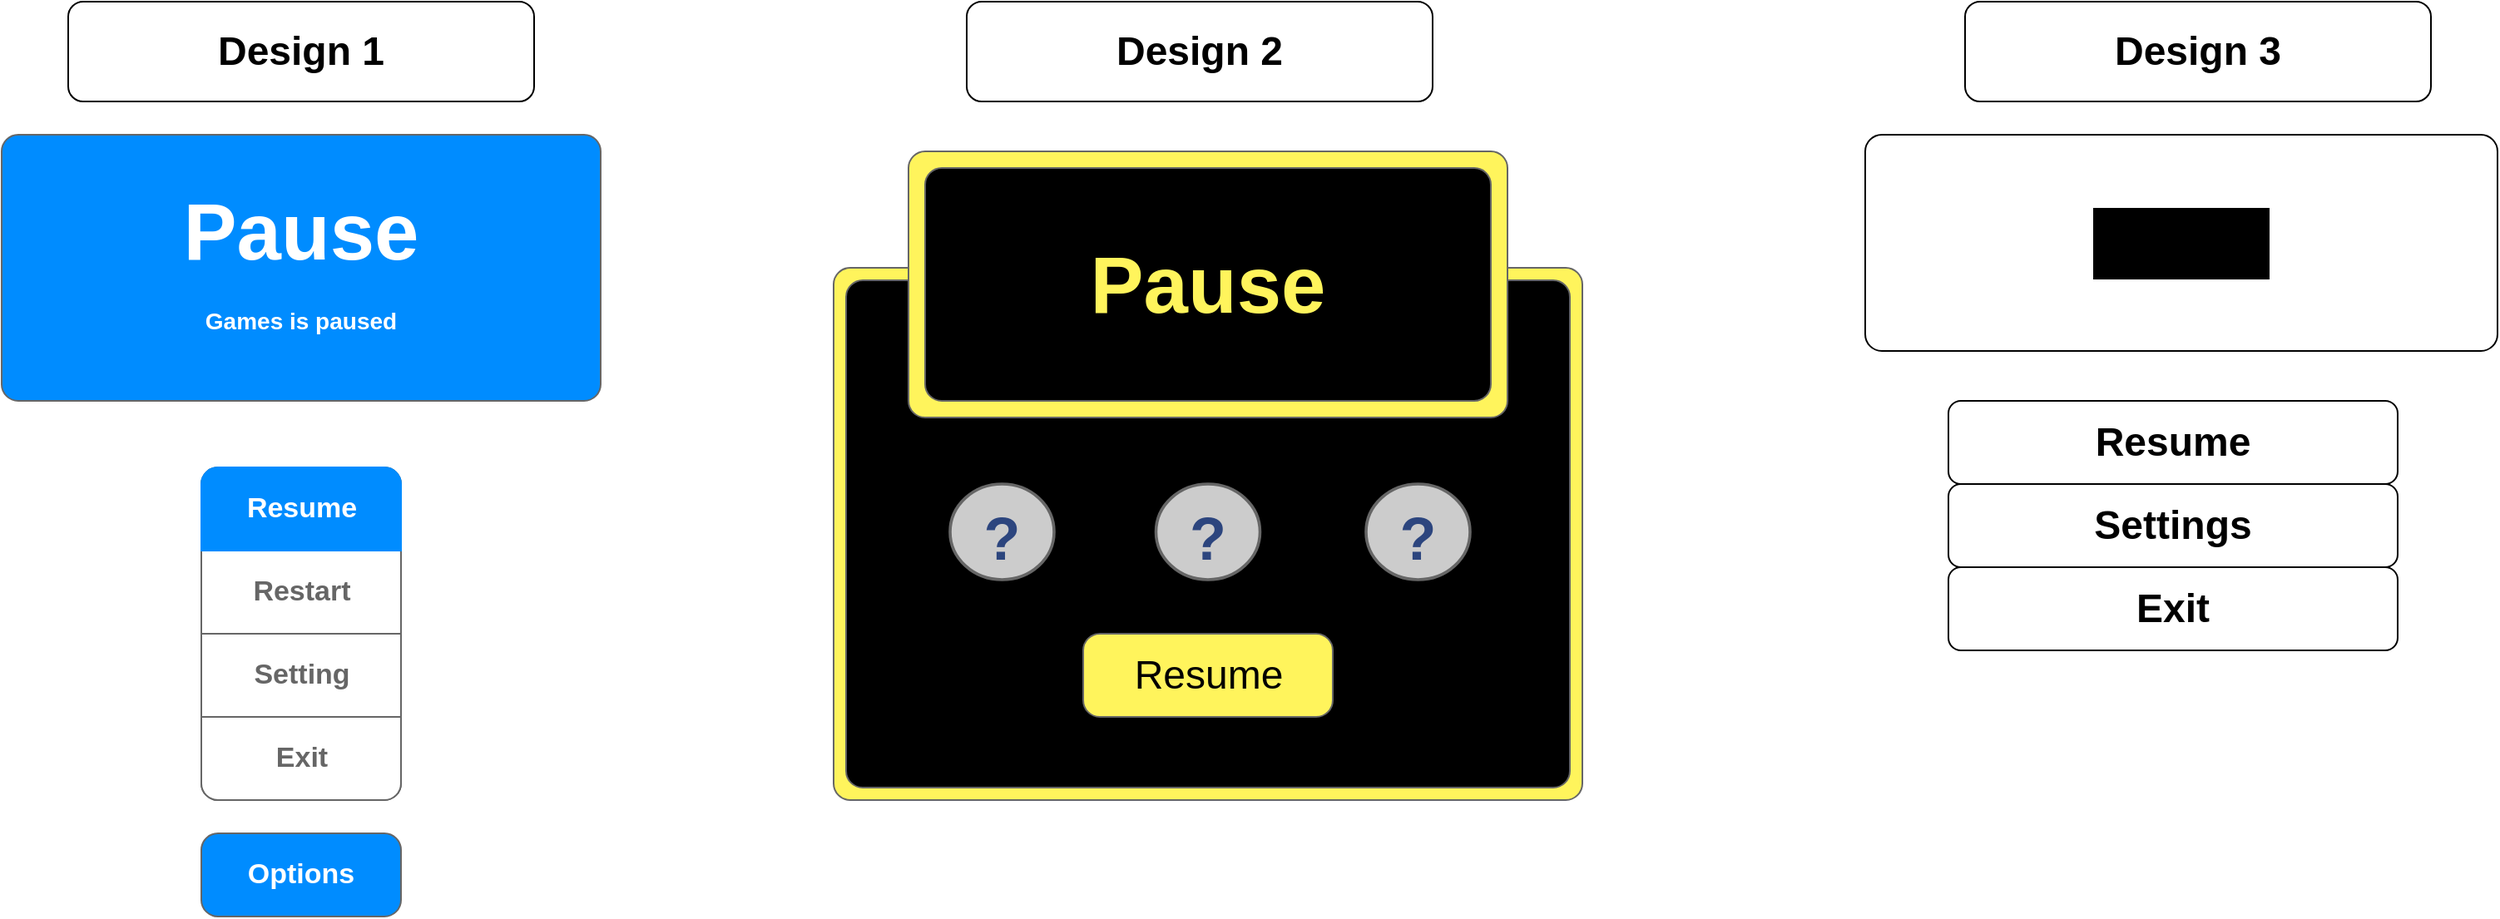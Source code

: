 <mxfile>
    <diagram id="sOKbSHmbE_Tj8as40604" name="Page-1">
        <mxGraphModel dx="1130" dy="1892" grid="1" gridSize="10" guides="1" tooltips="1" connect="1" arrows="1" fold="1" page="1" pageScale="1" pageWidth="850" pageHeight="1100" math="0" shadow="0">
            <root>
                <mxCell id="0"/>
                <mxCell id="1" parent="0"/>
                <mxCell id="11" value="" style="strokeWidth=1;shadow=0;dashed=0;align=center;html=1;shape=mxgraph.mockup.buttons.multiButton;fillColor=#008cff;strokeColor=#666666;mainText=;subText=;" parent="1" vertex="1">
                    <mxGeometry x="40" y="40" width="360" height="160" as="geometry"/>
                </mxCell>
                <mxCell id="12" value="&lt;font style=&quot;font-size: 48px;&quot;&gt;Pause&lt;/font&gt;" style="strokeWidth=1;shadow=0;dashed=0;align=center;html=1;shape=mxgraph.mockup.anchor;fontSize=16;fontColor=#ffffff;fontStyle=1;whiteSpace=wrap;" parent="11" vertex="1">
                    <mxGeometry y="25.6" width="360" height="64" as="geometry"/>
                </mxCell>
                <mxCell id="13" value="&lt;font style=&quot;font-size: 14px;&quot;&gt;Games is paused&lt;/font&gt;" style="strokeWidth=1;shadow=0;dashed=0;align=center;html=1;shape=mxgraph.mockup.anchor;fontSize=12;fontColor=#ffffff;fontStyle=1;whiteSpace=wrap;" parent="11" vertex="1">
                    <mxGeometry y="96" width="360" height="32" as="geometry"/>
                </mxCell>
                <mxCell id="14" value="" style="strokeWidth=1;shadow=0;dashed=0;align=center;html=1;shape=mxgraph.mockup.rrect;rSize=10;strokeColor=#666666;" parent="1" vertex="1">
                    <mxGeometry x="160" y="240" width="120" height="200" as="geometry"/>
                </mxCell>
                <mxCell id="15" value="Restart" style="strokeColor=inherit;fillColor=inherit;gradientColor=inherit;strokeWidth=1;shadow=0;dashed=0;align=center;html=1;shape=mxgraph.mockup.rrect;rSize=0;fontSize=17;fontColor=#666666;fontStyle=1;resizeWidth=1;" parent="14" vertex="1">
                    <mxGeometry width="120" height="50" relative="1" as="geometry">
                        <mxPoint y="50" as="offset"/>
                    </mxGeometry>
                </mxCell>
                <mxCell id="16" value="Setting" style="strokeColor=inherit;fillColor=inherit;gradientColor=inherit;strokeWidth=1;shadow=0;dashed=0;align=center;html=1;shape=mxgraph.mockup.rrect;rSize=0;fontSize=17;fontColor=#666666;fontStyle=1;resizeWidth=1;" parent="14" vertex="1">
                    <mxGeometry width="120" height="50" relative="1" as="geometry">
                        <mxPoint y="100" as="offset"/>
                    </mxGeometry>
                </mxCell>
                <mxCell id="17" value="Exit" style="strokeColor=inherit;fillColor=inherit;gradientColor=inherit;strokeWidth=1;shadow=0;dashed=0;align=center;html=1;shape=mxgraph.mockup.bottomButton;rSize=10;fontSize=17;fontColor=#666666;fontStyle=1;resizeWidth=1;" parent="14" vertex="1">
                    <mxGeometry y="1" width="120" height="50" relative="1" as="geometry">
                        <mxPoint y="-50" as="offset"/>
                    </mxGeometry>
                </mxCell>
                <mxCell id="18" value="Resume" style="strokeWidth=1;shadow=0;dashed=0;align=center;html=1;shape=mxgraph.mockup.topButton;rSize=10;fontSize=17;fontColor=#ffffff;fontStyle=1;fillColor=#008cff;strokeColor=#008cff;resizeWidth=1;" parent="14" vertex="1">
                    <mxGeometry width="120" height="50" relative="1" as="geometry"/>
                </mxCell>
                <mxCell id="19" value="Options" style="strokeWidth=1;shadow=0;dashed=0;align=center;html=1;shape=mxgraph.mockup.buttons.button;strokeColor=#666666;fontColor=#ffffff;mainText=;buttonStyle=round;fontSize=17;fontStyle=1;fillColor=#008cff;whiteSpace=wrap;" parent="1" vertex="1">
                    <mxGeometry x="160" y="460" width="120" height="50" as="geometry"/>
                </mxCell>
                <mxCell id="20" value="&lt;b&gt;&lt;font style=&quot;font-size: 24px;&quot;&gt;Design 1&lt;/font&gt;&lt;/b&gt;" style="rounded=1;whiteSpace=wrap;html=1;" vertex="1" parent="1">
                    <mxGeometry x="80" y="-40" width="280" height="60" as="geometry"/>
                </mxCell>
                <mxCell id="21" value="&lt;b style=&quot;font-size: 12px;&quot;&gt;&lt;font style=&quot;font-size: 24px;&quot;&gt;Design 2&lt;/font&gt;&lt;/b&gt;" style="rounded=1;whiteSpace=wrap;html=1;fontSize=24;" vertex="1" parent="1">
                    <mxGeometry x="620" y="-40" width="280" height="60" as="geometry"/>
                </mxCell>
                <mxCell id="27" value="" style="strokeWidth=1;shadow=0;dashed=0;align=center;html=1;shape=mxgraph.mockup.buttons.multiButton;fillColor=#FFF45C;strokeColor=#666666;mainText=;subText=;" vertex="1" parent="1">
                    <mxGeometry x="540" y="120" width="450" height="320" as="geometry"/>
                </mxCell>
                <mxCell id="29" value="" style="strokeWidth=1;shadow=0;dashed=0;align=center;html=1;shape=mxgraph.mockup.anchor;fontSize=12;fontColor=#ffffff;fontStyle=1;whiteSpace=wrap;" vertex="1" parent="27">
                    <mxGeometry y="192" width="450" height="64" as="geometry"/>
                </mxCell>
                <mxCell id="42" value="" style="strokeWidth=1;shadow=0;dashed=0;align=center;html=1;shape=mxgraph.mockup.buttons.multiButton;fillColor=#000000;strokeColor=#666666;mainText=;subText=;" vertex="1" parent="27">
                    <mxGeometry x="7.5" y="7.5" width="435" height="305" as="geometry"/>
                </mxCell>
                <mxCell id="43" value="" style="strokeWidth=1;shadow=0;dashed=0;align=center;html=1;shape=mxgraph.mockup.anchor;fontSize=12;fontColor=#ffffff;fontStyle=1;whiteSpace=wrap;" vertex="1" parent="42">
                    <mxGeometry y="183" width="435" height="61" as="geometry"/>
                </mxCell>
                <mxCell id="30" value="" style="strokeWidth=1;shadow=0;dashed=0;align=center;html=1;shape=mxgraph.mockup.buttons.multiButton;fillColor=#FFF45C;strokeColor=#666666;mainText=;subText=;" vertex="1" parent="42">
                    <mxGeometry x="37.5" y="-77.5" width="360" height="160" as="geometry"/>
                </mxCell>
                <mxCell id="32" value="" style="strokeWidth=1;shadow=0;dashed=0;align=center;html=1;shape=mxgraph.mockup.anchor;fontSize=12;fontColor=#ffffff;fontStyle=1;whiteSpace=wrap;" vertex="1" parent="30">
                    <mxGeometry y="96" width="360" height="32" as="geometry"/>
                </mxCell>
                <mxCell id="39" value="" style="strokeWidth=1;shadow=0;dashed=0;align=center;html=1;shape=mxgraph.mockup.buttons.multiButton;fillColor=#000000;strokeColor=#666666;mainText=;subText=;" vertex="1" parent="30">
                    <mxGeometry x="10" y="10" width="340" height="140" as="geometry"/>
                </mxCell>
                <mxCell id="40" value="&lt;font color=&quot;#fff45c&quot; style=&quot;font-size: 48px;&quot;&gt;Pause&lt;/font&gt;" style="strokeWidth=1;shadow=0;dashed=0;align=center;html=1;shape=mxgraph.mockup.anchor;fontSize=16;fontColor=#ffffff;fontStyle=1;whiteSpace=wrap;" vertex="1" parent="39">
                    <mxGeometry y="42" width="340" height="56" as="geometry"/>
                </mxCell>
                <mxCell id="41" value="" style="strokeWidth=1;shadow=0;dashed=0;align=center;html=1;shape=mxgraph.mockup.anchor;fontSize=12;fontColor=#ffffff;fontStyle=1;whiteSpace=wrap;" vertex="1" parent="39">
                    <mxGeometry y="84" width="340" height="28" as="geometry"/>
                </mxCell>
                <mxCell id="52" value="" style="verticalLabelPosition=bottom;shadow=0;dashed=0;align=center;html=1;verticalAlign=top;strokeWidth=1;shape=mxgraph.mockup.misc.help_icon;fontSize=24;fontColor=#FFF45C;fillColor=#000000;" vertex="1" parent="42">
                    <mxGeometry x="62.5" y="122.5" width="62.5" height="57.5" as="geometry"/>
                </mxCell>
                <mxCell id="53" value="" style="verticalLabelPosition=bottom;shadow=0;dashed=0;align=center;html=1;verticalAlign=top;strokeWidth=1;shape=mxgraph.mockup.misc.help_icon;fontSize=24;fontColor=#FFF45C;fillColor=#000000;" vertex="1" parent="42">
                    <mxGeometry x="312.5" y="122.5" width="62.5" height="57.5" as="geometry"/>
                </mxCell>
                <mxCell id="56" value="&lt;font color=&quot;#000000&quot;&gt;Resume&lt;/font&gt;" style="strokeWidth=1;shadow=0;dashed=0;align=center;html=1;shape=mxgraph.mockup.buttons.multiButton;fillColor=#fff45c;strokeColor=#666666;mainText=;subText=;fontSize=24;fontColor=#FFF45C;" vertex="1" parent="42">
                    <mxGeometry x="142.5" y="212.5" width="150" height="50" as="geometry"/>
                </mxCell>
                <mxCell id="54" value="" style="verticalLabelPosition=bottom;shadow=0;dashed=0;align=center;html=1;verticalAlign=top;strokeWidth=1;shape=mxgraph.mockup.misc.help_icon;fontSize=24;fontColor=#FFF45C;fillColor=#FFF45C;" vertex="1" parent="42">
                    <mxGeometry x="186.25" y="122.5" width="62.5" height="57.5" as="geometry"/>
                </mxCell>
                <mxCell id="59" value="&lt;b style=&quot;font-size: 12px;&quot;&gt;&lt;font style=&quot;font-size: 24px;&quot;&gt;Design 3&lt;/font&gt;&lt;/b&gt;" style="rounded=1;whiteSpace=wrap;html=1;fontSize=24;" vertex="1" parent="1">
                    <mxGeometry x="1220" y="-40" width="280" height="60" as="geometry"/>
                </mxCell>
                <mxCell id="60" value="&lt;font style=&quot;font-size: 36px;&quot;&gt;Pause&lt;/font&gt;" style="strokeWidth=1;shadow=0;dashed=0;align=center;html=1;shape=mxgraph.mockup.buttons.button;mainText=;buttonStyle=round;fontSize=17;fontStyle=1;whiteSpace=wrap;labelBackgroundColor=#000000;" vertex="1" parent="1">
                    <mxGeometry x="1160" y="40" width="380" height="130" as="geometry"/>
                </mxCell>
                <mxCell id="72" value="&lt;b style=&quot;font-size: 12px;&quot;&gt;&lt;font style=&quot;font-size: 24px;&quot;&gt;Resume&lt;/font&gt;&lt;/b&gt;" style="rounded=1;whiteSpace=wrap;html=1;fontSize=24;" vertex="1" parent="1">
                    <mxGeometry x="1210" y="200" width="270" height="50" as="geometry"/>
                </mxCell>
                <mxCell id="73" value="&lt;b&gt;Settings&lt;/b&gt;" style="rounded=1;whiteSpace=wrap;html=1;fontSize=24;" vertex="1" parent="1">
                    <mxGeometry x="1210" y="250" width="270" height="50" as="geometry"/>
                </mxCell>
                <mxCell id="74" value="&lt;b&gt;Exit&lt;/b&gt;" style="rounded=1;whiteSpace=wrap;html=1;fontSize=24;" vertex="1" parent="1">
                    <mxGeometry x="1210" y="300" width="270" height="50" as="geometry"/>
                </mxCell>
            </root>
        </mxGraphModel>
    </diagram>
</mxfile>